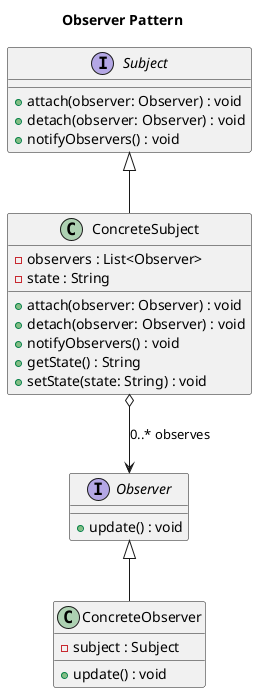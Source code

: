 @startuml Observer Pattern

title Observer Pattern

interface Observer {
    + update() : void
}

class ConcreteObserver {
    + update() : void
    - subject : Subject
}

Observer <|-- ConcreteObserver

interface Subject {
    + attach(observer: Observer) : void
    + detach(observer: Observer) : void
    + notifyObservers() : void
}

class ConcreteSubject {
    + attach(observer: Observer) : void
    + detach(observer: Observer) : void
    + notifyObservers() : void
    - observers : List<Observer>
    - state : String
    + getState() : String
    + setState(state: String) : void
}

Subject <|-- ConcreteSubject
ConcreteSubject o--> Observer : "0..* observes"

@enduml
